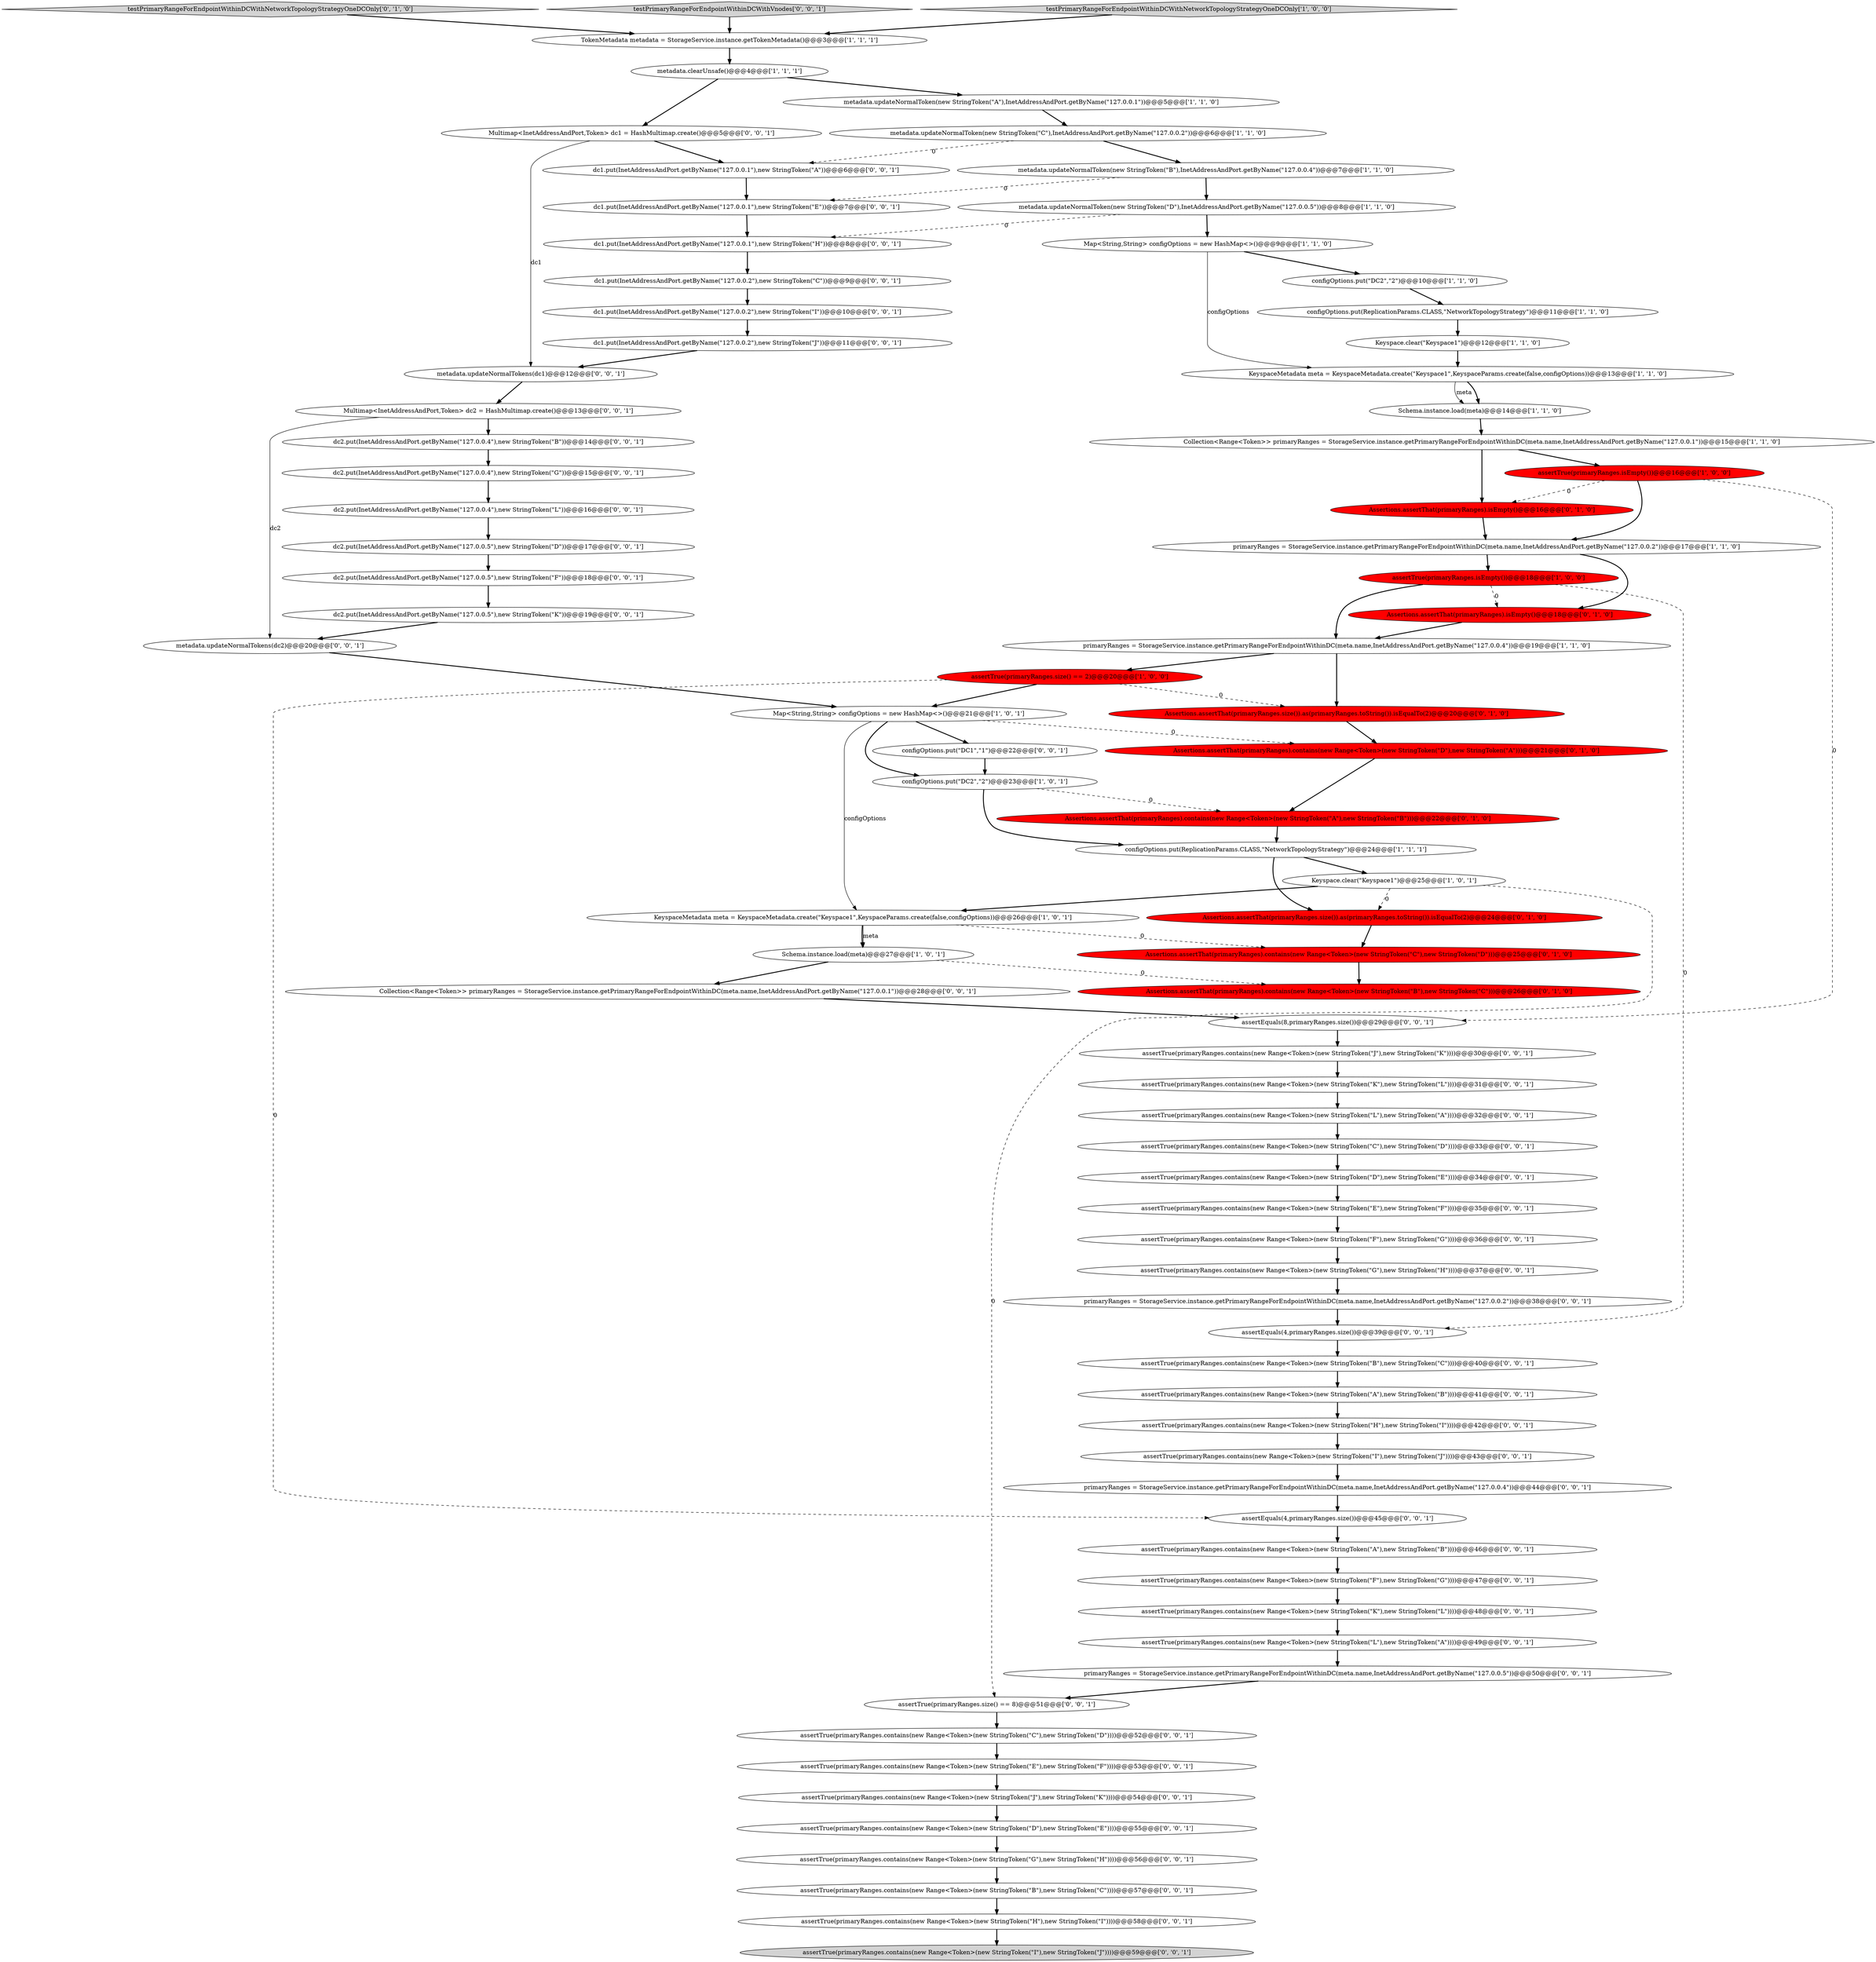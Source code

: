 digraph {
29 [style = filled, label = "Assertions.assertThat(primaryRanges).contains(new Range<Token>(new StringToken(\"C\"),new StringToken(\"D\")))@@@25@@@['0', '1', '0']", fillcolor = red, shape = ellipse image = "AAA1AAABBB2BBB"];
66 [style = filled, label = "dc1.put(InetAddressAndPort.getByName(\"127.0.0.1\"),new StringToken(\"E\"))@@@7@@@['0', '0', '1']", fillcolor = white, shape = ellipse image = "AAA0AAABBB3BBB"];
20 [style = filled, label = "configOptions.put(ReplicationParams.CLASS,\"NetworkTopologyStrategy\")@@@11@@@['1', '1', '0']", fillcolor = white, shape = ellipse image = "AAA0AAABBB1BBB"];
16 [style = filled, label = "primaryRanges = StorageService.instance.getPrimaryRangeForEndpointWithinDC(meta.name,InetAddressAndPort.getByName(\"127.0.0.2\"))@@@17@@@['1', '1', '0']", fillcolor = white, shape = ellipse image = "AAA0AAABBB1BBB"];
61 [style = filled, label = "assertTrue(primaryRanges.contains(new Range<Token>(new StringToken(\"F\"),new StringToken(\"G\"))))@@@47@@@['0', '0', '1']", fillcolor = white, shape = ellipse image = "AAA0AAABBB3BBB"];
6 [style = filled, label = "assertTrue(primaryRanges.size() == 2)@@@20@@@['1', '0', '0']", fillcolor = red, shape = ellipse image = "AAA1AAABBB1BBB"];
9 [style = filled, label = "KeyspaceMetadata meta = KeyspaceMetadata.create(\"Keyspace1\",KeyspaceParams.create(false,configOptions))@@@26@@@['1', '0', '1']", fillcolor = white, shape = ellipse image = "AAA0AAABBB1BBB"];
27 [style = filled, label = "testPrimaryRangeForEndpointWithinDCWithNetworkTopologyStrategyOneDCOnly['0', '1', '0']", fillcolor = lightgray, shape = diamond image = "AAA0AAABBB2BBB"];
34 [style = filled, label = "assertTrue(primaryRanges.contains(new Range<Token>(new StringToken(\"K\"),new StringToken(\"L\"))))@@@48@@@['0', '0', '1']", fillcolor = white, shape = ellipse image = "AAA0AAABBB3BBB"];
83 [style = filled, label = "assertTrue(primaryRanges.contains(new Range<Token>(new StringToken(\"G\"),new StringToken(\"H\"))))@@@37@@@['0', '0', '1']", fillcolor = white, shape = ellipse image = "AAA0AAABBB3BBB"];
32 [style = filled, label = "Assertions.assertThat(primaryRanges.size()).as(primaryRanges.toString()).isEqualTo(2)@@@20@@@['0', '1', '0']", fillcolor = red, shape = ellipse image = "AAA1AAABBB2BBB"];
48 [style = filled, label = "assertTrue(primaryRanges.contains(new Range<Token>(new StringToken(\"C\"),new StringToken(\"D\"))))@@@33@@@['0', '0', '1']", fillcolor = white, shape = ellipse image = "AAA0AAABBB3BBB"];
59 [style = filled, label = "dc1.put(InetAddressAndPort.getByName(\"127.0.0.2\"),new StringToken(\"C\"))@@@9@@@['0', '0', '1']", fillcolor = white, shape = ellipse image = "AAA0AAABBB3BBB"];
68 [style = filled, label = "assertTrue(primaryRanges.contains(new Range<Token>(new StringToken(\"H\"),new StringToken(\"I\"))))@@@58@@@['0', '0', '1']", fillcolor = white, shape = ellipse image = "AAA0AAABBB3BBB"];
5 [style = filled, label = "Keyspace.clear(\"Keyspace1\")@@@25@@@['1', '0', '1']", fillcolor = white, shape = ellipse image = "AAA0AAABBB1BBB"];
22 [style = filled, label = "metadata.updateNormalToken(new StringToken(\"D\"),InetAddressAndPort.getByName(\"127.0.0.5\"))@@@8@@@['1', '1', '0']", fillcolor = white, shape = ellipse image = "AAA0AAABBB1BBB"];
37 [style = filled, label = "dc1.put(InetAddressAndPort.getByName(\"127.0.0.1\"),new StringToken(\"A\"))@@@6@@@['0', '0', '1']", fillcolor = white, shape = ellipse image = "AAA0AAABBB3BBB"];
41 [style = filled, label = "assertTrue(primaryRanges.contains(new Range<Token>(new StringToken(\"E\"),new StringToken(\"F\"))))@@@53@@@['0', '0', '1']", fillcolor = white, shape = ellipse image = "AAA0AAABBB3BBB"];
44 [style = filled, label = "configOptions.put(\"DC1\",\"1\")@@@22@@@['0', '0', '1']", fillcolor = white, shape = ellipse image = "AAA0AAABBB3BBB"];
17 [style = filled, label = "Map<String,String> configOptions = new HashMap<>()@@@9@@@['1', '1', '0']", fillcolor = white, shape = ellipse image = "AAA0AAABBB1BBB"];
60 [style = filled, label = "dc1.put(InetAddressAndPort.getByName(\"127.0.0.2\"),new StringToken(\"J\"))@@@11@@@['0', '0', '1']", fillcolor = white, shape = ellipse image = "AAA0AAABBB3BBB"];
31 [style = filled, label = "Assertions.assertThat(primaryRanges).contains(new Range<Token>(new StringToken(\"B\"),new StringToken(\"C\")))@@@26@@@['0', '1', '0']", fillcolor = red, shape = ellipse image = "AAA1AAABBB2BBB"];
72 [style = filled, label = "Multimap<InetAddressAndPort,Token> dc2 = HashMultimap.create()@@@13@@@['0', '0', '1']", fillcolor = white, shape = ellipse image = "AAA0AAABBB3BBB"];
7 [style = filled, label = "Collection<Range<Token>> primaryRanges = StorageService.instance.getPrimaryRangeForEndpointWithinDC(meta.name,InetAddressAndPort.getByName(\"127.0.0.1\"))@@@15@@@['1', '1', '0']", fillcolor = white, shape = ellipse image = "AAA0AAABBB1BBB"];
36 [style = filled, label = "testPrimaryRangeForEndpointWithinDCWithVnodes['0', '0', '1']", fillcolor = lightgray, shape = diamond image = "AAA0AAABBB3BBB"];
74 [style = filled, label = "assertTrue(primaryRanges.contains(new Range<Token>(new StringToken(\"G\"),new StringToken(\"H\"))))@@@56@@@['0', '0', '1']", fillcolor = white, shape = ellipse image = "AAA0AAABBB3BBB"];
10 [style = filled, label = "metadata.updateNormalToken(new StringToken(\"C\"),InetAddressAndPort.getByName(\"127.0.0.2\"))@@@6@@@['1', '1', '0']", fillcolor = white, shape = ellipse image = "AAA0AAABBB1BBB"];
43 [style = filled, label = "assertTrue(primaryRanges.contains(new Range<Token>(new StringToken(\"I\"),new StringToken(\"J\"))))@@@59@@@['0', '0', '1']", fillcolor = lightgray, shape = ellipse image = "AAA0AAABBB3BBB"];
30 [style = filled, label = "Assertions.assertThat(primaryRanges).contains(new Range<Token>(new StringToken(\"A\"),new StringToken(\"B\")))@@@22@@@['0', '1', '0']", fillcolor = red, shape = ellipse image = "AAA1AAABBB2BBB"];
47 [style = filled, label = "assertEquals(8,primaryRanges.size())@@@29@@@['0', '0', '1']", fillcolor = white, shape = ellipse image = "AAA0AAABBB3BBB"];
57 [style = filled, label = "assertTrue(primaryRanges.contains(new Range<Token>(new StringToken(\"A\"),new StringToken(\"B\"))))@@@46@@@['0', '0', '1']", fillcolor = white, shape = ellipse image = "AAA0AAABBB3BBB"];
64 [style = filled, label = "assertTrue(primaryRanges.contains(new Range<Token>(new StringToken(\"D\"),new StringToken(\"E\"))))@@@55@@@['0', '0', '1']", fillcolor = white, shape = ellipse image = "AAA0AAABBB3BBB"];
50 [style = filled, label = "dc1.put(InetAddressAndPort.getByName(\"127.0.0.2\"),new StringToken(\"I\"))@@@10@@@['0', '0', '1']", fillcolor = white, shape = ellipse image = "AAA0AAABBB3BBB"];
67 [style = filled, label = "assertTrue(primaryRanges.contains(new Range<Token>(new StringToken(\"F\"),new StringToken(\"G\"))))@@@36@@@['0', '0', '1']", fillcolor = white, shape = ellipse image = "AAA0AAABBB3BBB"];
76 [style = filled, label = "primaryRanges = StorageService.instance.getPrimaryRangeForEndpointWithinDC(meta.name,InetAddressAndPort.getByName(\"127.0.0.4\"))@@@44@@@['0', '0', '1']", fillcolor = white, shape = ellipse image = "AAA0AAABBB3BBB"];
4 [style = filled, label = "KeyspaceMetadata meta = KeyspaceMetadata.create(\"Keyspace1\",KeyspaceParams.create(false,configOptions))@@@13@@@['1', '1', '0']", fillcolor = white, shape = ellipse image = "AAA0AAABBB1BBB"];
77 [style = filled, label = "assertTrue(primaryRanges.contains(new Range<Token>(new StringToken(\"C\"),new StringToken(\"D\"))))@@@52@@@['0', '0', '1']", fillcolor = white, shape = ellipse image = "AAA0AAABBB3BBB"];
8 [style = filled, label = "testPrimaryRangeForEndpointWithinDCWithNetworkTopologyStrategyOneDCOnly['1', '0', '0']", fillcolor = lightgray, shape = diamond image = "AAA0AAABBB1BBB"];
45 [style = filled, label = "primaryRanges = StorageService.instance.getPrimaryRangeForEndpointWithinDC(meta.name,InetAddressAndPort.getByName(\"127.0.0.2\"))@@@38@@@['0', '0', '1']", fillcolor = white, shape = ellipse image = "AAA0AAABBB3BBB"];
26 [style = filled, label = "Assertions.assertThat(primaryRanges).isEmpty()@@@18@@@['0', '1', '0']", fillcolor = red, shape = ellipse image = "AAA1AAABBB2BBB"];
33 [style = filled, label = "Assertions.assertThat(primaryRanges.size()).as(primaryRanges.toString()).isEqualTo(2)@@@24@@@['0', '1', '0']", fillcolor = red, shape = ellipse image = "AAA1AAABBB2BBB"];
38 [style = filled, label = "assertEquals(4,primaryRanges.size())@@@45@@@['0', '0', '1']", fillcolor = white, shape = ellipse image = "AAA0AAABBB3BBB"];
52 [style = filled, label = "dc2.put(InetAddressAndPort.getByName(\"127.0.0.4\"),new StringToken(\"L\"))@@@16@@@['0', '0', '1']", fillcolor = white, shape = ellipse image = "AAA0AAABBB3BBB"];
73 [style = filled, label = "assertEquals(4,primaryRanges.size())@@@39@@@['0', '0', '1']", fillcolor = white, shape = ellipse image = "AAA0AAABBB3BBB"];
25 [style = filled, label = "Assertions.assertThat(primaryRanges).isEmpty()@@@16@@@['0', '1', '0']", fillcolor = red, shape = ellipse image = "AAA1AAABBB2BBB"];
23 [style = filled, label = "configOptions.put(\"DC2\",\"2\")@@@23@@@['1', '0', '1']", fillcolor = white, shape = ellipse image = "AAA0AAABBB1BBB"];
40 [style = filled, label = "assertTrue(primaryRanges.contains(new Range<Token>(new StringToken(\"B\"),new StringToken(\"C\"))))@@@40@@@['0', '0', '1']", fillcolor = white, shape = ellipse image = "AAA0AAABBB3BBB"];
75 [style = filled, label = "Collection<Range<Token>> primaryRanges = StorageService.instance.getPrimaryRangeForEndpointWithinDC(meta.name,InetAddressAndPort.getByName(\"127.0.0.1\"))@@@28@@@['0', '0', '1']", fillcolor = white, shape = ellipse image = "AAA0AAABBB3BBB"];
78 [style = filled, label = "dc2.put(InetAddressAndPort.getByName(\"127.0.0.5\"),new StringToken(\"F\"))@@@18@@@['0', '0', '1']", fillcolor = white, shape = ellipse image = "AAA0AAABBB3BBB"];
14 [style = filled, label = "assertTrue(primaryRanges.isEmpty())@@@16@@@['1', '0', '0']", fillcolor = red, shape = ellipse image = "AAA1AAABBB1BBB"];
1 [style = filled, label = "configOptions.put(ReplicationParams.CLASS,\"NetworkTopologyStrategy\")@@@24@@@['1', '1', '1']", fillcolor = white, shape = ellipse image = "AAA0AAABBB1BBB"];
58 [style = filled, label = "assertTrue(primaryRanges.contains(new Range<Token>(new StringToken(\"K\"),new StringToken(\"L\"))))@@@31@@@['0', '0', '1']", fillcolor = white, shape = ellipse image = "AAA0AAABBB3BBB"];
69 [style = filled, label = "assertTrue(primaryRanges.contains(new Range<Token>(new StringToken(\"A\"),new StringToken(\"B\"))))@@@41@@@['0', '0', '1']", fillcolor = white, shape = ellipse image = "AAA0AAABBB3BBB"];
19 [style = filled, label = "Keyspace.clear(\"Keyspace1\")@@@12@@@['1', '1', '0']", fillcolor = white, shape = ellipse image = "AAA0AAABBB1BBB"];
12 [style = filled, label = "primaryRanges = StorageService.instance.getPrimaryRangeForEndpointWithinDC(meta.name,InetAddressAndPort.getByName(\"127.0.0.4\"))@@@19@@@['1', '1', '0']", fillcolor = white, shape = ellipse image = "AAA0AAABBB1BBB"];
46 [style = filled, label = "assertTrue(primaryRanges.contains(new Range<Token>(new StringToken(\"L\"),new StringToken(\"A\"))))@@@32@@@['0', '0', '1']", fillcolor = white, shape = ellipse image = "AAA0AAABBB3BBB"];
81 [style = filled, label = "dc2.put(InetAddressAndPort.getByName(\"127.0.0.4\"),new StringToken(\"G\"))@@@15@@@['0', '0', '1']", fillcolor = white, shape = ellipse image = "AAA0AAABBB3BBB"];
18 [style = filled, label = "Map<String,String> configOptions = new HashMap<>()@@@21@@@['1', '0', '1']", fillcolor = white, shape = ellipse image = "AAA0AAABBB1BBB"];
15 [style = filled, label = "Schema.instance.load(meta)@@@27@@@['1', '0', '1']", fillcolor = white, shape = ellipse image = "AAA0AAABBB1BBB"];
56 [style = filled, label = "assertTrue(primaryRanges.contains(new Range<Token>(new StringToken(\"J\"),new StringToken(\"K\"))))@@@54@@@['0', '0', '1']", fillcolor = white, shape = ellipse image = "AAA0AAABBB3BBB"];
11 [style = filled, label = "assertTrue(primaryRanges.isEmpty())@@@18@@@['1', '0', '0']", fillcolor = red, shape = ellipse image = "AAA1AAABBB1BBB"];
53 [style = filled, label = "dc2.put(InetAddressAndPort.getByName(\"127.0.0.5\"),new StringToken(\"K\"))@@@19@@@['0', '0', '1']", fillcolor = white, shape = ellipse image = "AAA0AAABBB3BBB"];
65 [style = filled, label = "metadata.updateNormalTokens(dc2)@@@20@@@['0', '0', '1']", fillcolor = white, shape = ellipse image = "AAA0AAABBB3BBB"];
28 [style = filled, label = "Assertions.assertThat(primaryRanges).contains(new Range<Token>(new StringToken(\"D\"),new StringToken(\"A\")))@@@21@@@['0', '1', '0']", fillcolor = red, shape = ellipse image = "AAA1AAABBB2BBB"];
70 [style = filled, label = "metadata.updateNormalTokens(dc1)@@@12@@@['0', '0', '1']", fillcolor = white, shape = ellipse image = "AAA0AAABBB3BBB"];
21 [style = filled, label = "metadata.updateNormalToken(new StringToken(\"A\"),InetAddressAndPort.getByName(\"127.0.0.1\"))@@@5@@@['1', '1', '0']", fillcolor = white, shape = ellipse image = "AAA0AAABBB1BBB"];
42 [style = filled, label = "dc2.put(InetAddressAndPort.getByName(\"127.0.0.5\"),new StringToken(\"D\"))@@@17@@@['0', '0', '1']", fillcolor = white, shape = ellipse image = "AAA0AAABBB3BBB"];
49 [style = filled, label = "dc1.put(InetAddressAndPort.getByName(\"127.0.0.1\"),new StringToken(\"H\"))@@@8@@@['0', '0', '1']", fillcolor = white, shape = ellipse image = "AAA0AAABBB3BBB"];
63 [style = filled, label = "assertTrue(primaryRanges.size() == 8)@@@51@@@['0', '0', '1']", fillcolor = white, shape = ellipse image = "AAA0AAABBB3BBB"];
55 [style = filled, label = "dc2.put(InetAddressAndPort.getByName(\"127.0.0.4\"),new StringToken(\"B\"))@@@14@@@['0', '0', '1']", fillcolor = white, shape = ellipse image = "AAA0AAABBB3BBB"];
2 [style = filled, label = "configOptions.put(\"DC2\",\"2\")@@@10@@@['1', '1', '0']", fillcolor = white, shape = ellipse image = "AAA0AAABBB1BBB"];
3 [style = filled, label = "TokenMetadata metadata = StorageService.instance.getTokenMetadata()@@@3@@@['1', '1', '1']", fillcolor = white, shape = ellipse image = "AAA0AAABBB1BBB"];
0 [style = filled, label = "Schema.instance.load(meta)@@@14@@@['1', '1', '0']", fillcolor = white, shape = ellipse image = "AAA0AAABBB1BBB"];
54 [style = filled, label = "assertTrue(primaryRanges.contains(new Range<Token>(new StringToken(\"B\"),new StringToken(\"C\"))))@@@57@@@['0', '0', '1']", fillcolor = white, shape = ellipse image = "AAA0AAABBB3BBB"];
35 [style = filled, label = "assertTrue(primaryRanges.contains(new Range<Token>(new StringToken(\"I\"),new StringToken(\"J\"))))@@@43@@@['0', '0', '1']", fillcolor = white, shape = ellipse image = "AAA0AAABBB3BBB"];
51 [style = filled, label = "Multimap<InetAddressAndPort,Token> dc1 = HashMultimap.create()@@@5@@@['0', '0', '1']", fillcolor = white, shape = ellipse image = "AAA0AAABBB3BBB"];
24 [style = filled, label = "metadata.updateNormalToken(new StringToken(\"B\"),InetAddressAndPort.getByName(\"127.0.0.4\"))@@@7@@@['1', '1', '0']", fillcolor = white, shape = ellipse image = "AAA0AAABBB1BBB"];
80 [style = filled, label = "primaryRanges = StorageService.instance.getPrimaryRangeForEndpointWithinDC(meta.name,InetAddressAndPort.getByName(\"127.0.0.5\"))@@@50@@@['0', '0', '1']", fillcolor = white, shape = ellipse image = "AAA0AAABBB3BBB"];
79 [style = filled, label = "assertTrue(primaryRanges.contains(new Range<Token>(new StringToken(\"J\"),new StringToken(\"K\"))))@@@30@@@['0', '0', '1']", fillcolor = white, shape = ellipse image = "AAA0AAABBB3BBB"];
62 [style = filled, label = "assertTrue(primaryRanges.contains(new Range<Token>(new StringToken(\"D\"),new StringToken(\"E\"))))@@@34@@@['0', '0', '1']", fillcolor = white, shape = ellipse image = "AAA0AAABBB3BBB"];
82 [style = filled, label = "assertTrue(primaryRanges.contains(new Range<Token>(new StringToken(\"H\"),new StringToken(\"I\"))))@@@42@@@['0', '0', '1']", fillcolor = white, shape = ellipse image = "AAA0AAABBB3BBB"];
13 [style = filled, label = "metadata.clearUnsafe()@@@4@@@['1', '1', '1']", fillcolor = white, shape = ellipse image = "AAA0AAABBB1BBB"];
71 [style = filled, label = "assertTrue(primaryRanges.contains(new Range<Token>(new StringToken(\"E\"),new StringToken(\"F\"))))@@@35@@@['0', '0', '1']", fillcolor = white, shape = ellipse image = "AAA0AAABBB3BBB"];
39 [style = filled, label = "assertTrue(primaryRanges.contains(new Range<Token>(new StringToken(\"L\"),new StringToken(\"A\"))))@@@49@@@['0', '0', '1']", fillcolor = white, shape = ellipse image = "AAA0AAABBB3BBB"];
1->5 [style = bold, label=""];
39->80 [style = bold, label=""];
21->10 [style = bold, label=""];
49->59 [style = bold, label=""];
9->15 [style = solid, label="meta"];
5->9 [style = bold, label=""];
81->52 [style = bold, label=""];
56->64 [style = bold, label=""];
68->43 [style = bold, label=""];
14->25 [style = dashed, label="0"];
54->68 [style = bold, label=""];
10->24 [style = bold, label=""];
17->4 [style = solid, label="configOptions"];
55->81 [style = bold, label=""];
6->38 [style = dashed, label="0"];
46->48 [style = bold, label=""];
69->82 [style = bold, label=""];
7->14 [style = bold, label=""];
72->65 [style = solid, label="dc2"];
13->51 [style = bold, label=""];
48->62 [style = bold, label=""];
44->23 [style = bold, label=""];
26->12 [style = bold, label=""];
1->33 [style = bold, label=""];
65->18 [style = bold, label=""];
18->44 [style = bold, label=""];
71->67 [style = bold, label=""];
53->65 [style = bold, label=""];
15->31 [style = dashed, label="0"];
75->47 [style = bold, label=""];
73->40 [style = bold, label=""];
14->16 [style = bold, label=""];
2->20 [style = bold, label=""];
42->78 [style = bold, label=""];
57->61 [style = bold, label=""];
28->30 [style = bold, label=""];
6->32 [style = dashed, label="0"];
60->70 [style = bold, label=""];
14->47 [style = dashed, label="0"];
22->49 [style = dashed, label="0"];
16->26 [style = bold, label=""];
64->74 [style = bold, label=""];
76->38 [style = bold, label=""];
11->12 [style = bold, label=""];
38->57 [style = bold, label=""];
4->0 [style = bold, label=""];
0->7 [style = bold, label=""];
33->29 [style = bold, label=""];
52->42 [style = bold, label=""];
17->2 [style = bold, label=""];
45->73 [style = bold, label=""];
5->33 [style = dashed, label="0"];
58->46 [style = bold, label=""];
22->17 [style = bold, label=""];
63->77 [style = bold, label=""];
15->75 [style = bold, label=""];
20->19 [style = bold, label=""];
66->49 [style = bold, label=""];
59->50 [style = bold, label=""];
72->55 [style = bold, label=""];
18->23 [style = bold, label=""];
6->18 [style = bold, label=""];
11->26 [style = dashed, label="0"];
8->3 [style = bold, label=""];
12->32 [style = bold, label=""];
47->79 [style = bold, label=""];
25->16 [style = bold, label=""];
37->66 [style = bold, label=""];
4->0 [style = solid, label="meta"];
61->34 [style = bold, label=""];
51->37 [style = bold, label=""];
50->60 [style = bold, label=""];
35->76 [style = bold, label=""];
11->73 [style = dashed, label="0"];
34->39 [style = bold, label=""];
18->28 [style = dashed, label="0"];
70->72 [style = bold, label=""];
67->83 [style = bold, label=""];
82->35 [style = bold, label=""];
80->63 [style = bold, label=""];
83->45 [style = bold, label=""];
79->58 [style = bold, label=""];
16->11 [style = bold, label=""];
30->1 [style = bold, label=""];
77->41 [style = bold, label=""];
29->31 [style = bold, label=""];
27->3 [style = bold, label=""];
41->56 [style = bold, label=""];
24->66 [style = dashed, label="0"];
24->22 [style = bold, label=""];
12->6 [style = bold, label=""];
78->53 [style = bold, label=""];
5->63 [style = dashed, label="0"];
62->71 [style = bold, label=""];
9->29 [style = dashed, label="0"];
9->15 [style = bold, label=""];
23->30 [style = dashed, label="0"];
40->69 [style = bold, label=""];
3->13 [style = bold, label=""];
23->1 [style = bold, label=""];
10->37 [style = dashed, label="0"];
7->25 [style = bold, label=""];
19->4 [style = bold, label=""];
74->54 [style = bold, label=""];
13->21 [style = bold, label=""];
32->28 [style = bold, label=""];
51->70 [style = solid, label="dc1"];
18->9 [style = solid, label="configOptions"];
36->3 [style = bold, label=""];
}
